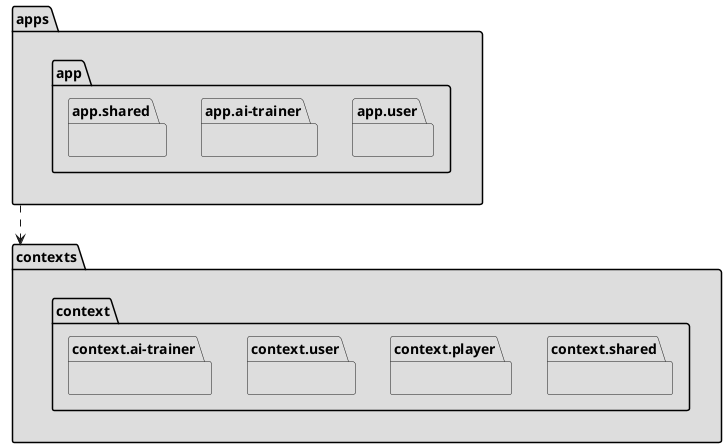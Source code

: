 @startuml ArchitecturePackages
package apps #DDDDDD {
  package app.user #DDDDDD { }
  package app.ai-trainer #DDDDDD { }
  package app.shared #DDDDDD { }
}

package contexts #DDDDDD {
  package context.shared #DDDDDD {  }
  package context.player #DDDDDD {  }
  package context.user #DDDDDD {  }
  package context.ai-trainer #DDDDDD {  }
}
apps ..> contexts

@enduml


@startuml ArchHexPackage
  package apps.player #DDDDDD {
    package framework #DDDDDD {}
  }
  package context.player #DDDDDD {
    package application #DDDDDD { }
    package domain #DDDDDD { }
    package infrastructure #DDDDDD { }
}

framework ..> application
application ..> domain
application ..> infrastructure

infrastructure ..|> domain

@enduml